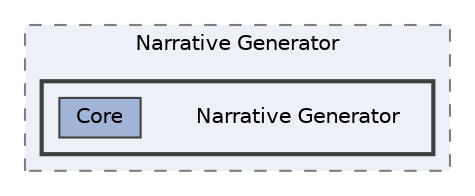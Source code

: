 digraph "C:/Users/User Asus/source/repos/Narrative Generator/Narrative Generator"
{
 // LATEX_PDF_SIZE
  bgcolor="transparent";
  edge [fontname=Helvetica,fontsize=10,labelfontname=Helvetica,labelfontsize=10];
  node [fontname=Helvetica,fontsize=10,shape=box,height=0.2,width=0.4];
  compound=true
  subgraph clusterdir_281daf5fbc83e5807e3caf969bd58722 {
    graph [ bgcolor="#edf0f7", pencolor="grey50", label="Narrative Generator", fontname=Helvetica,fontsize=10 style="filled,dashed", URL="dir_281daf5fbc83e5807e3caf969bd58722.html",tooltip=""]
  subgraph clusterdir_67718065439304a64a71cedc9da2c435 {
    graph [ bgcolor="#edf0f7", pencolor="grey25", label="", fontname=Helvetica,fontsize=10 style="filled,bold", URL="dir_67718065439304a64a71cedc9da2c435.html",tooltip=""]
    dir_67718065439304a64a71cedc9da2c435 [shape=plaintext, label="Narrative Generator"];
  dir_c7590eee68671ea755030b0a1af0a58e [label="Core", fillcolor="#a2b4d6", color="grey25", style="filled", URL="dir_c7590eee68671ea755030b0a1af0a58e.html",tooltip=""];
  }
  }
}
